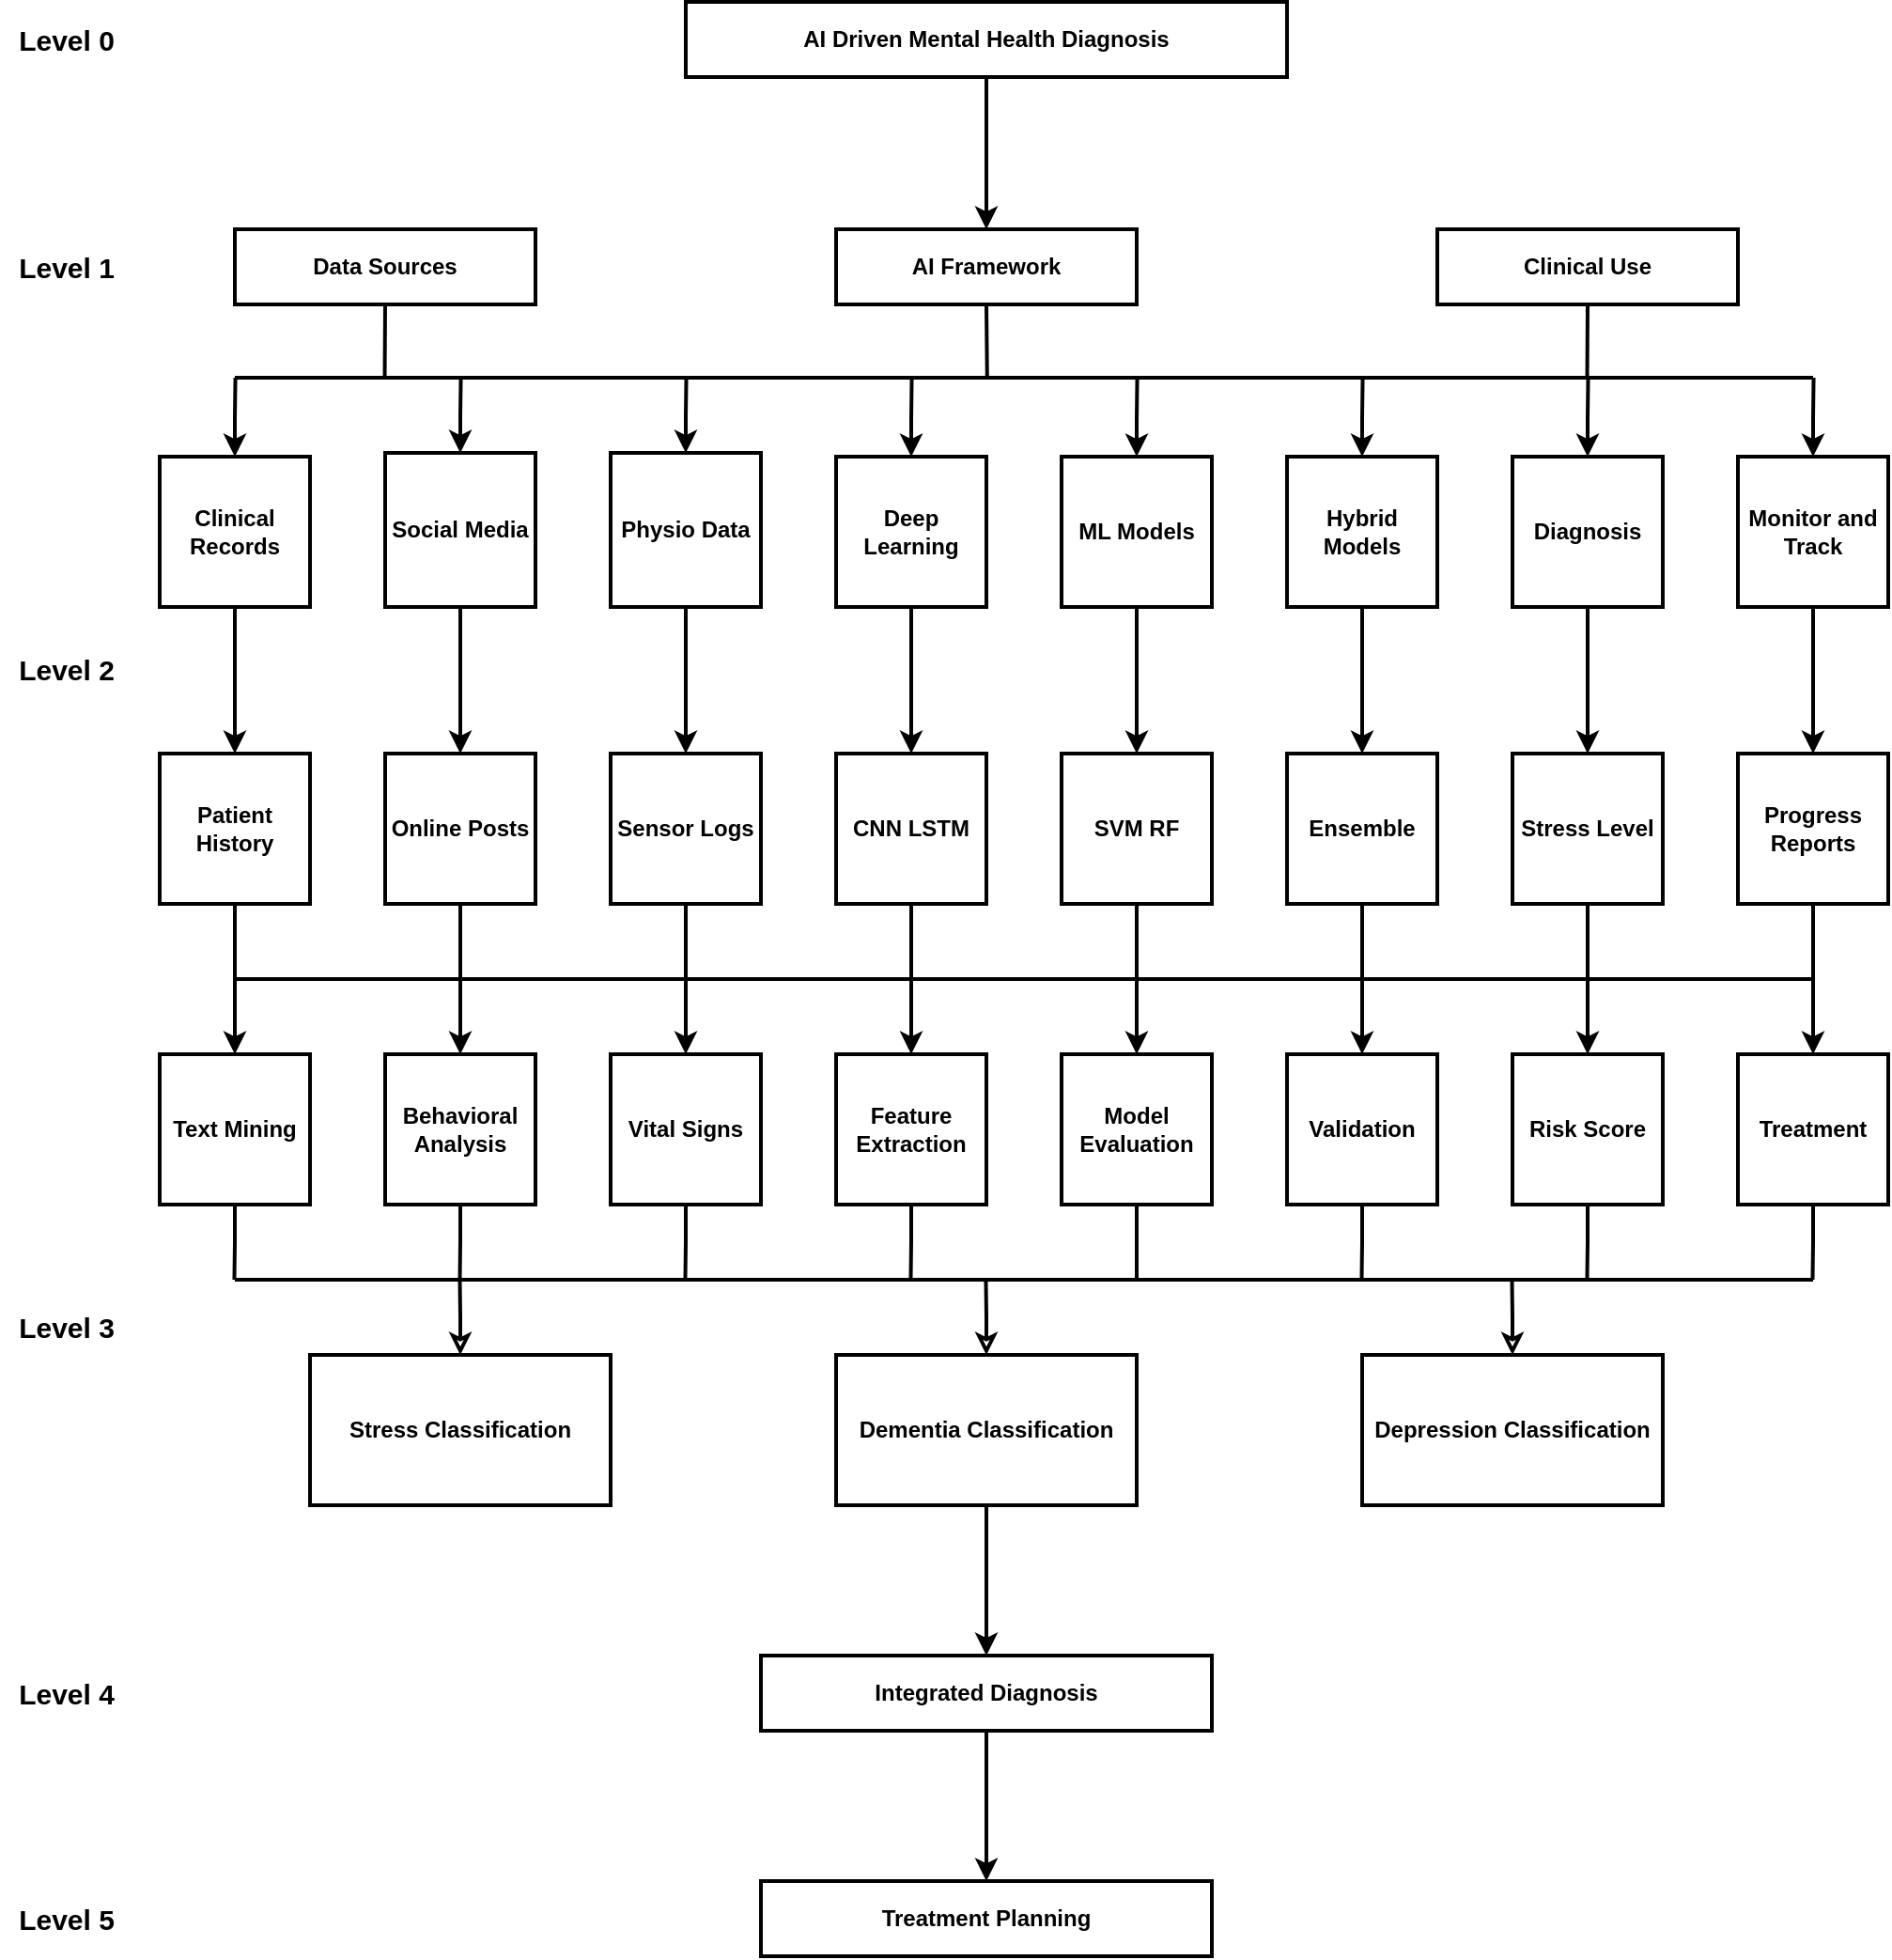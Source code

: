 <mxfile version="26.0.16">
  <diagram name="Page-1" id="wCJP9mL3nlP1UiXyXOGK">
    <mxGraphModel dx="2672" dy="965" grid="1" gridSize="10" guides="1" tooltips="1" connect="1" arrows="1" fold="1" page="1" pageScale="1" pageWidth="850" pageHeight="1100" math="0" shadow="0">
      <root>
        <mxCell id="0" />
        <mxCell id="1" parent="0" />
        <mxCell id="fVlxTWabOysDtFiflhQX-40" style="edgeStyle=orthogonalEdgeStyle;rounded=0;orthogonalLoop=1;jettySize=auto;html=1;exitX=0.5;exitY=1;exitDx=0;exitDy=0;entryX=0.5;entryY=0;entryDx=0;entryDy=0;strokeWidth=2;fontStyle=1" edge="1" parent="1" source="fVlxTWabOysDtFiflhQX-1" target="fVlxTWabOysDtFiflhQX-3">
          <mxGeometry relative="1" as="geometry" />
        </mxCell>
        <mxCell id="fVlxTWabOysDtFiflhQX-1" value="AI Driven Mental Health Diagnosis" style="rounded=0;whiteSpace=wrap;html=1;strokeWidth=2;fontStyle=1" vertex="1" parent="1">
          <mxGeometry x="360" y="80" width="320" height="40" as="geometry" />
        </mxCell>
        <mxCell id="fVlxTWabOysDtFiflhQX-51" style="edgeStyle=orthogonalEdgeStyle;rounded=0;orthogonalLoop=1;jettySize=auto;html=1;exitX=0.5;exitY=1;exitDx=0;exitDy=0;endArrow=none;startFill=0;strokeWidth=2;" edge="1" parent="1" source="fVlxTWabOysDtFiflhQX-2">
          <mxGeometry relative="1" as="geometry">
            <mxPoint x="199.769" y="280" as="targetPoint" />
          </mxGeometry>
        </mxCell>
        <mxCell id="fVlxTWabOysDtFiflhQX-2" value="Data Sources" style="whiteSpace=wrap;html=1;strokeWidth=2;fontStyle=1" vertex="1" parent="1">
          <mxGeometry x="120" y="201" width="160" height="40" as="geometry" />
        </mxCell>
        <mxCell id="fVlxTWabOysDtFiflhQX-46" style="edgeStyle=orthogonalEdgeStyle;rounded=0;orthogonalLoop=1;jettySize=auto;html=1;exitX=0.5;exitY=1;exitDx=0;exitDy=0;endArrow=none;startFill=0;strokeWidth=2;" edge="1" parent="1" source="fVlxTWabOysDtFiflhQX-3">
          <mxGeometry relative="1" as="geometry">
            <mxPoint x="520.4" y="280" as="targetPoint" />
          </mxGeometry>
        </mxCell>
        <mxCell id="fVlxTWabOysDtFiflhQX-3" value="AI Framework" style="whiteSpace=wrap;html=1;strokeWidth=2;fontStyle=1" vertex="1" parent="1">
          <mxGeometry x="440" y="201" width="160" height="40" as="geometry" />
        </mxCell>
        <mxCell id="fVlxTWabOysDtFiflhQX-52" style="edgeStyle=orthogonalEdgeStyle;rounded=0;orthogonalLoop=1;jettySize=auto;html=1;exitX=0.5;exitY=1;exitDx=0;exitDy=0;endArrow=none;startFill=0;strokeWidth=2;" edge="1" parent="1" source="fVlxTWabOysDtFiflhQX-4">
          <mxGeometry relative="1" as="geometry">
            <mxPoint x="839.769" y="280" as="targetPoint" />
          </mxGeometry>
        </mxCell>
        <mxCell id="fVlxTWabOysDtFiflhQX-4" value="Clinical Use" style="whiteSpace=wrap;html=1;strokeWidth=2;fontStyle=1" vertex="1" parent="1">
          <mxGeometry x="760" y="201" width="160" height="40" as="geometry" />
        </mxCell>
        <mxCell id="fVlxTWabOysDtFiflhQX-53" style="edgeStyle=orthogonalEdgeStyle;rounded=0;orthogonalLoop=1;jettySize=auto;html=1;exitX=0.5;exitY=1;exitDx=0;exitDy=0;entryX=0.5;entryY=0;entryDx=0;entryDy=0;strokeWidth=2;" edge="1" parent="1" source="fVlxTWabOysDtFiflhQX-5" target="fVlxTWabOysDtFiflhQX-13">
          <mxGeometry relative="1" as="geometry" />
        </mxCell>
        <mxCell id="fVlxTWabOysDtFiflhQX-78" style="edgeStyle=orthogonalEdgeStyle;rounded=0;orthogonalLoop=1;jettySize=auto;html=1;exitX=0.5;exitY=0;exitDx=0;exitDy=0;startArrow=classic;startFill=1;endArrow=none;strokeWidth=2;" edge="1" parent="1" source="fVlxTWabOysDtFiflhQX-5">
          <mxGeometry relative="1" as="geometry">
            <mxPoint x="120.273" y="280" as="targetPoint" />
          </mxGeometry>
        </mxCell>
        <mxCell id="fVlxTWabOysDtFiflhQX-5" value="Clinical Records" style="whiteSpace=wrap;html=1;strokeWidth=2;fontStyle=1" vertex="1" parent="1">
          <mxGeometry x="80" y="322" width="80" height="80" as="geometry" />
        </mxCell>
        <mxCell id="fVlxTWabOysDtFiflhQX-54" style="edgeStyle=orthogonalEdgeStyle;rounded=0;orthogonalLoop=1;jettySize=auto;html=1;exitX=0.5;exitY=1;exitDx=0;exitDy=0;entryX=0.5;entryY=0;entryDx=0;entryDy=0;strokeWidth=2;" edge="1" parent="1" source="fVlxTWabOysDtFiflhQX-6" target="fVlxTWabOysDtFiflhQX-14">
          <mxGeometry relative="1" as="geometry" />
        </mxCell>
        <mxCell id="fVlxTWabOysDtFiflhQX-79" style="edgeStyle=orthogonalEdgeStyle;rounded=0;orthogonalLoop=1;jettySize=auto;html=1;exitX=0.5;exitY=0;exitDx=0;exitDy=0;startArrow=classic;startFill=1;endArrow=none;strokeWidth=2;" edge="1" parent="1" source="fVlxTWabOysDtFiflhQX-6">
          <mxGeometry relative="1" as="geometry">
            <mxPoint x="240.273" y="280" as="targetPoint" />
          </mxGeometry>
        </mxCell>
        <mxCell id="fVlxTWabOysDtFiflhQX-6" value="Social Media" style="whiteSpace=wrap;html=1;strokeWidth=2;fontStyle=1" vertex="1" parent="1">
          <mxGeometry x="200" y="320" width="80" height="82" as="geometry" />
        </mxCell>
        <mxCell id="fVlxTWabOysDtFiflhQX-55" style="edgeStyle=orthogonalEdgeStyle;rounded=0;orthogonalLoop=1;jettySize=auto;html=1;exitX=0.5;exitY=1;exitDx=0;exitDy=0;entryX=0.5;entryY=0;entryDx=0;entryDy=0;strokeWidth=2;" edge="1" parent="1" source="fVlxTWabOysDtFiflhQX-7" target="fVlxTWabOysDtFiflhQX-15">
          <mxGeometry relative="1" as="geometry" />
        </mxCell>
        <mxCell id="fVlxTWabOysDtFiflhQX-80" style="edgeStyle=orthogonalEdgeStyle;rounded=0;orthogonalLoop=1;jettySize=auto;html=1;exitX=0.5;exitY=0;exitDx=0;exitDy=0;startArrow=classic;startFill=1;endArrow=none;strokeWidth=2;" edge="1" parent="1" source="fVlxTWabOysDtFiflhQX-7">
          <mxGeometry relative="1" as="geometry">
            <mxPoint x="360.273" y="280" as="targetPoint" />
          </mxGeometry>
        </mxCell>
        <mxCell id="fVlxTWabOysDtFiflhQX-7" value="Physio Data" style="whiteSpace=wrap;html=1;strokeWidth=2;fontStyle=1" vertex="1" parent="1">
          <mxGeometry x="320" y="320" width="80" height="82" as="geometry" />
        </mxCell>
        <mxCell id="fVlxTWabOysDtFiflhQX-56" style="edgeStyle=orthogonalEdgeStyle;rounded=0;orthogonalLoop=1;jettySize=auto;html=1;exitX=0.5;exitY=1;exitDx=0;exitDy=0;entryX=0.5;entryY=0;entryDx=0;entryDy=0;strokeWidth=2;" edge="1" parent="1" source="fVlxTWabOysDtFiflhQX-8" target="fVlxTWabOysDtFiflhQX-16">
          <mxGeometry relative="1" as="geometry" />
        </mxCell>
        <mxCell id="fVlxTWabOysDtFiflhQX-81" style="edgeStyle=orthogonalEdgeStyle;rounded=0;orthogonalLoop=1;jettySize=auto;html=1;exitX=0.5;exitY=0;exitDx=0;exitDy=0;startArrow=classic;startFill=1;endArrow=none;strokeWidth=2;" edge="1" parent="1" source="fVlxTWabOysDtFiflhQX-8">
          <mxGeometry relative="1" as="geometry">
            <mxPoint x="480.273" y="280" as="targetPoint" />
          </mxGeometry>
        </mxCell>
        <mxCell id="fVlxTWabOysDtFiflhQX-8" value="Deep Learning" style="whiteSpace=wrap;html=1;strokeWidth=2;fontStyle=1" vertex="1" parent="1">
          <mxGeometry x="440" y="322" width="80" height="80" as="geometry" />
        </mxCell>
        <mxCell id="fVlxTWabOysDtFiflhQX-57" style="edgeStyle=orthogonalEdgeStyle;rounded=0;orthogonalLoop=1;jettySize=auto;html=1;exitX=0.5;exitY=1;exitDx=0;exitDy=0;entryX=0.5;entryY=0;entryDx=0;entryDy=0;strokeWidth=2;" edge="1" parent="1" source="fVlxTWabOysDtFiflhQX-9" target="fVlxTWabOysDtFiflhQX-17">
          <mxGeometry relative="1" as="geometry" />
        </mxCell>
        <mxCell id="fVlxTWabOysDtFiflhQX-82" style="edgeStyle=orthogonalEdgeStyle;rounded=0;orthogonalLoop=1;jettySize=auto;html=1;exitX=0.5;exitY=0;exitDx=0;exitDy=0;startArrow=classic;startFill=1;endArrow=none;strokeWidth=2;" edge="1" parent="1" source="fVlxTWabOysDtFiflhQX-9">
          <mxGeometry relative="1" as="geometry">
            <mxPoint x="600.273" y="280" as="targetPoint" />
          </mxGeometry>
        </mxCell>
        <mxCell id="fVlxTWabOysDtFiflhQX-9" value="ML Models" style="whiteSpace=wrap;html=1;strokeWidth=2;fontStyle=1" vertex="1" parent="1">
          <mxGeometry x="560" y="322" width="80" height="80" as="geometry" />
        </mxCell>
        <mxCell id="fVlxTWabOysDtFiflhQX-58" style="edgeStyle=orthogonalEdgeStyle;rounded=0;orthogonalLoop=1;jettySize=auto;html=1;exitX=0.5;exitY=1;exitDx=0;exitDy=0;entryX=0.5;entryY=0;entryDx=0;entryDy=0;strokeWidth=2;" edge="1" parent="1" source="fVlxTWabOysDtFiflhQX-10" target="fVlxTWabOysDtFiflhQX-18">
          <mxGeometry relative="1" as="geometry" />
        </mxCell>
        <mxCell id="fVlxTWabOysDtFiflhQX-83" style="edgeStyle=orthogonalEdgeStyle;rounded=0;orthogonalLoop=1;jettySize=auto;html=1;exitX=0.5;exitY=0;exitDx=0;exitDy=0;startArrow=classic;startFill=1;endArrow=none;strokeWidth=2;" edge="1" parent="1" source="fVlxTWabOysDtFiflhQX-10">
          <mxGeometry relative="1" as="geometry">
            <mxPoint x="720.273" y="280" as="targetPoint" />
          </mxGeometry>
        </mxCell>
        <mxCell id="fVlxTWabOysDtFiflhQX-10" value="Hybrid Models" style="whiteSpace=wrap;html=1;strokeWidth=2;fontStyle=1" vertex="1" parent="1">
          <mxGeometry x="680" y="322" width="80" height="80" as="geometry" />
        </mxCell>
        <mxCell id="fVlxTWabOysDtFiflhQX-59" style="edgeStyle=orthogonalEdgeStyle;rounded=0;orthogonalLoop=1;jettySize=auto;html=1;exitX=0.5;exitY=1;exitDx=0;exitDy=0;entryX=0.5;entryY=0;entryDx=0;entryDy=0;strokeWidth=2;" edge="1" parent="1" source="fVlxTWabOysDtFiflhQX-11" target="fVlxTWabOysDtFiflhQX-19">
          <mxGeometry relative="1" as="geometry" />
        </mxCell>
        <mxCell id="fVlxTWabOysDtFiflhQX-84" style="edgeStyle=orthogonalEdgeStyle;rounded=0;orthogonalLoop=1;jettySize=auto;html=1;exitX=0.5;exitY=0;exitDx=0;exitDy=0;startArrow=classic;startFill=1;endArrow=none;strokeWidth=2;" edge="1" parent="1" source="fVlxTWabOysDtFiflhQX-11">
          <mxGeometry relative="1" as="geometry">
            <mxPoint x="840.273" y="280" as="targetPoint" />
          </mxGeometry>
        </mxCell>
        <mxCell id="fVlxTWabOysDtFiflhQX-11" value="Diagnosis" style="whiteSpace=wrap;html=1;strokeWidth=2;fontStyle=1" vertex="1" parent="1">
          <mxGeometry x="800" y="322" width="80" height="80" as="geometry" />
        </mxCell>
        <mxCell id="fVlxTWabOysDtFiflhQX-60" style="edgeStyle=orthogonalEdgeStyle;rounded=0;orthogonalLoop=1;jettySize=auto;html=1;exitX=0.5;exitY=1;exitDx=0;exitDy=0;entryX=0.5;entryY=0;entryDx=0;entryDy=0;strokeWidth=2;" edge="1" parent="1" source="fVlxTWabOysDtFiflhQX-12" target="fVlxTWabOysDtFiflhQX-20">
          <mxGeometry relative="1" as="geometry" />
        </mxCell>
        <mxCell id="fVlxTWabOysDtFiflhQX-85" style="edgeStyle=orthogonalEdgeStyle;rounded=0;orthogonalLoop=1;jettySize=auto;html=1;exitX=0.5;exitY=0;exitDx=0;exitDy=0;startArrow=classic;startFill=1;endArrow=none;strokeWidth=2;" edge="1" parent="1" source="fVlxTWabOysDtFiflhQX-12">
          <mxGeometry relative="1" as="geometry">
            <mxPoint x="960.273" y="280" as="targetPoint" />
          </mxGeometry>
        </mxCell>
        <mxCell id="fVlxTWabOysDtFiflhQX-12" value="Monitor and Track" style="whiteSpace=wrap;html=1;strokeWidth=2;fontStyle=1" vertex="1" parent="1">
          <mxGeometry x="920" y="322" width="80" height="80" as="geometry" />
        </mxCell>
        <mxCell id="fVlxTWabOysDtFiflhQX-61" style="edgeStyle=orthogonalEdgeStyle;rounded=0;orthogonalLoop=1;jettySize=auto;html=1;exitX=0.5;exitY=1;exitDx=0;exitDy=0;entryX=0.5;entryY=0;entryDx=0;entryDy=0;strokeWidth=2;" edge="1" parent="1" source="fVlxTWabOysDtFiflhQX-13" target="fVlxTWabOysDtFiflhQX-21">
          <mxGeometry relative="1" as="geometry" />
        </mxCell>
        <mxCell id="fVlxTWabOysDtFiflhQX-13" value="Patient History" style="whiteSpace=wrap;html=1;strokeWidth=2;fontStyle=1" vertex="1" parent="1">
          <mxGeometry x="80" y="480" width="80" height="80" as="geometry" />
        </mxCell>
        <mxCell id="fVlxTWabOysDtFiflhQX-62" style="edgeStyle=orthogonalEdgeStyle;rounded=0;orthogonalLoop=1;jettySize=auto;html=1;exitX=0.5;exitY=1;exitDx=0;exitDy=0;entryX=0.5;entryY=0;entryDx=0;entryDy=0;strokeWidth=2;" edge="1" parent="1" source="fVlxTWabOysDtFiflhQX-14" target="fVlxTWabOysDtFiflhQX-22">
          <mxGeometry relative="1" as="geometry" />
        </mxCell>
        <mxCell id="fVlxTWabOysDtFiflhQX-14" value="Online Posts" style="whiteSpace=wrap;html=1;strokeWidth=2;fontStyle=1" vertex="1" parent="1">
          <mxGeometry x="200" y="480" width="80" height="80" as="geometry" />
        </mxCell>
        <mxCell id="fVlxTWabOysDtFiflhQX-63" style="edgeStyle=orthogonalEdgeStyle;rounded=0;orthogonalLoop=1;jettySize=auto;html=1;exitX=0.5;exitY=1;exitDx=0;exitDy=0;entryX=0.5;entryY=0;entryDx=0;entryDy=0;strokeWidth=2;" edge="1" parent="1" source="fVlxTWabOysDtFiflhQX-15" target="fVlxTWabOysDtFiflhQX-23">
          <mxGeometry relative="1" as="geometry" />
        </mxCell>
        <mxCell id="fVlxTWabOysDtFiflhQX-15" value="Sensor Logs" style="whiteSpace=wrap;html=1;strokeWidth=2;fontStyle=1" vertex="1" parent="1">
          <mxGeometry x="320" y="480" width="80" height="80" as="geometry" />
        </mxCell>
        <mxCell id="fVlxTWabOysDtFiflhQX-64" style="edgeStyle=orthogonalEdgeStyle;rounded=0;orthogonalLoop=1;jettySize=auto;html=1;exitX=0.5;exitY=1;exitDx=0;exitDy=0;entryX=0.5;entryY=0;entryDx=0;entryDy=0;strokeWidth=2;" edge="1" parent="1" source="fVlxTWabOysDtFiflhQX-16" target="fVlxTWabOysDtFiflhQX-24">
          <mxGeometry relative="1" as="geometry" />
        </mxCell>
        <mxCell id="fVlxTWabOysDtFiflhQX-16" value="CNN LSTM" style="whiteSpace=wrap;html=1;strokeWidth=2;fontStyle=1" vertex="1" parent="1">
          <mxGeometry x="440" y="480" width="80" height="80" as="geometry" />
        </mxCell>
        <mxCell id="fVlxTWabOysDtFiflhQX-65" style="edgeStyle=orthogonalEdgeStyle;rounded=0;orthogonalLoop=1;jettySize=auto;html=1;exitX=0.5;exitY=1;exitDx=0;exitDy=0;entryX=0.5;entryY=0;entryDx=0;entryDy=0;strokeWidth=2;" edge="1" parent="1" source="fVlxTWabOysDtFiflhQX-17" target="fVlxTWabOysDtFiflhQX-25">
          <mxGeometry relative="1" as="geometry" />
        </mxCell>
        <mxCell id="fVlxTWabOysDtFiflhQX-17" value="SVM RF" style="whiteSpace=wrap;html=1;strokeWidth=2;fontStyle=1" vertex="1" parent="1">
          <mxGeometry x="560" y="480" width="80" height="80" as="geometry" />
        </mxCell>
        <mxCell id="fVlxTWabOysDtFiflhQX-66" style="edgeStyle=orthogonalEdgeStyle;rounded=0;orthogonalLoop=1;jettySize=auto;html=1;exitX=0.5;exitY=1;exitDx=0;exitDy=0;entryX=0.5;entryY=0;entryDx=0;entryDy=0;strokeWidth=2;" edge="1" parent="1" source="fVlxTWabOysDtFiflhQX-18" target="fVlxTWabOysDtFiflhQX-45">
          <mxGeometry relative="1" as="geometry" />
        </mxCell>
        <mxCell id="fVlxTWabOysDtFiflhQX-18" value="Ensemble" style="whiteSpace=wrap;html=1;strokeWidth=2;fontStyle=1" vertex="1" parent="1">
          <mxGeometry x="680" y="480" width="80" height="80" as="geometry" />
        </mxCell>
        <mxCell id="fVlxTWabOysDtFiflhQX-67" style="edgeStyle=orthogonalEdgeStyle;rounded=0;orthogonalLoop=1;jettySize=auto;html=1;exitX=0.5;exitY=1;exitDx=0;exitDy=0;entryX=0.5;entryY=0;entryDx=0;entryDy=0;strokeWidth=2;" edge="1" parent="1" source="fVlxTWabOysDtFiflhQX-19" target="fVlxTWabOysDtFiflhQX-26">
          <mxGeometry relative="1" as="geometry" />
        </mxCell>
        <mxCell id="fVlxTWabOysDtFiflhQX-19" value="Stress Level" style="whiteSpace=wrap;html=1;strokeWidth=2;fontStyle=1" vertex="1" parent="1">
          <mxGeometry x="800" y="480" width="80" height="80" as="geometry" />
        </mxCell>
        <mxCell id="fVlxTWabOysDtFiflhQX-68" style="edgeStyle=orthogonalEdgeStyle;rounded=0;orthogonalLoop=1;jettySize=auto;html=1;exitX=0.5;exitY=1;exitDx=0;exitDy=0;entryX=0.5;entryY=0;entryDx=0;entryDy=0;strokeWidth=2;" edge="1" parent="1" source="fVlxTWabOysDtFiflhQX-20" target="fVlxTWabOysDtFiflhQX-27">
          <mxGeometry relative="1" as="geometry" />
        </mxCell>
        <mxCell id="fVlxTWabOysDtFiflhQX-20" value="Progress Reports" style="whiteSpace=wrap;html=1;strokeWidth=2;fontStyle=1" vertex="1" parent="1">
          <mxGeometry x="920" y="480" width="80" height="80" as="geometry" />
        </mxCell>
        <mxCell id="fVlxTWabOysDtFiflhQX-69" style="edgeStyle=orthogonalEdgeStyle;rounded=0;orthogonalLoop=1;jettySize=auto;html=1;exitX=0.5;exitY=1;exitDx=0;exitDy=0;endArrow=none;startFill=0;strokeWidth=2;" edge="1" parent="1" source="fVlxTWabOysDtFiflhQX-21">
          <mxGeometry relative="1" as="geometry">
            <mxPoint x="119.737" y="760" as="targetPoint" />
          </mxGeometry>
        </mxCell>
        <mxCell id="fVlxTWabOysDtFiflhQX-21" value="Text Mining" style="whiteSpace=wrap;html=1;strokeWidth=2;fontStyle=1" vertex="1" parent="1">
          <mxGeometry x="80" y="640" width="80" height="80" as="geometry" />
        </mxCell>
        <mxCell id="fVlxTWabOysDtFiflhQX-70" style="edgeStyle=orthogonalEdgeStyle;rounded=0;orthogonalLoop=1;jettySize=auto;html=1;exitX=0.5;exitY=1;exitDx=0;exitDy=0;endArrow=none;startFill=0;strokeWidth=2;" edge="1" parent="1" source="fVlxTWabOysDtFiflhQX-22">
          <mxGeometry relative="1" as="geometry">
            <mxPoint x="239.737" y="760" as="targetPoint" />
          </mxGeometry>
        </mxCell>
        <mxCell id="fVlxTWabOysDtFiflhQX-22" value="Behavioral Analysis" style="whiteSpace=wrap;html=1;strokeWidth=2;fontStyle=1" vertex="1" parent="1">
          <mxGeometry x="200" y="640" width="80" height="80" as="geometry" />
        </mxCell>
        <mxCell id="fVlxTWabOysDtFiflhQX-71" style="edgeStyle=orthogonalEdgeStyle;rounded=0;orthogonalLoop=1;jettySize=auto;html=1;exitX=0.5;exitY=1;exitDx=0;exitDy=0;endArrow=none;startFill=0;strokeWidth=2;" edge="1" parent="1" source="fVlxTWabOysDtFiflhQX-23">
          <mxGeometry relative="1" as="geometry">
            <mxPoint x="359.737" y="760" as="targetPoint" />
          </mxGeometry>
        </mxCell>
        <mxCell id="fVlxTWabOysDtFiflhQX-23" value="Vital Signs" style="whiteSpace=wrap;html=1;strokeWidth=2;fontStyle=1" vertex="1" parent="1">
          <mxGeometry x="320" y="640" width="80" height="80" as="geometry" />
        </mxCell>
        <mxCell id="fVlxTWabOysDtFiflhQX-72" style="edgeStyle=orthogonalEdgeStyle;rounded=0;orthogonalLoop=1;jettySize=auto;html=1;exitX=0.5;exitY=1;exitDx=0;exitDy=0;endArrow=none;startFill=0;strokeWidth=2;" edge="1" parent="1" source="fVlxTWabOysDtFiflhQX-24">
          <mxGeometry relative="1" as="geometry">
            <mxPoint x="479.737" y="760" as="targetPoint" />
          </mxGeometry>
        </mxCell>
        <mxCell id="fVlxTWabOysDtFiflhQX-24" value="Feature Extraction" style="whiteSpace=wrap;html=1;strokeWidth=2;fontStyle=1" vertex="1" parent="1">
          <mxGeometry x="440" y="640" width="80" height="80" as="geometry" />
        </mxCell>
        <mxCell id="fVlxTWabOysDtFiflhQX-73" style="edgeStyle=orthogonalEdgeStyle;rounded=0;orthogonalLoop=1;jettySize=auto;html=1;exitX=0.5;exitY=1;exitDx=0;exitDy=0;endArrow=none;startFill=0;strokeWidth=2;" edge="1" parent="1" source="fVlxTWabOysDtFiflhQX-25">
          <mxGeometry relative="1" as="geometry">
            <mxPoint x="600" y="760" as="targetPoint" />
          </mxGeometry>
        </mxCell>
        <mxCell id="fVlxTWabOysDtFiflhQX-25" value="Model Evaluation" style="whiteSpace=wrap;html=1;strokeWidth=2;fontStyle=1" vertex="1" parent="1">
          <mxGeometry x="560" y="640" width="80" height="80" as="geometry" />
        </mxCell>
        <mxCell id="fVlxTWabOysDtFiflhQX-75" style="edgeStyle=orthogonalEdgeStyle;rounded=0;orthogonalLoop=1;jettySize=auto;html=1;exitX=0.5;exitY=1;exitDx=0;exitDy=0;endArrow=none;startFill=0;strokeWidth=2;" edge="1" parent="1" source="fVlxTWabOysDtFiflhQX-26">
          <mxGeometry relative="1" as="geometry">
            <mxPoint x="839.737" y="760" as="targetPoint" />
          </mxGeometry>
        </mxCell>
        <mxCell id="fVlxTWabOysDtFiflhQX-26" value="Risk Score" style="whiteSpace=wrap;html=1;strokeWidth=2;fontStyle=1" vertex="1" parent="1">
          <mxGeometry x="800" y="640" width="80" height="80" as="geometry" />
        </mxCell>
        <mxCell id="fVlxTWabOysDtFiflhQX-76" style="edgeStyle=orthogonalEdgeStyle;rounded=0;orthogonalLoop=1;jettySize=auto;html=1;exitX=0.5;exitY=1;exitDx=0;exitDy=0;endArrow=none;startFill=0;strokeWidth=2;" edge="1" parent="1" source="fVlxTWabOysDtFiflhQX-27">
          <mxGeometry relative="1" as="geometry">
            <mxPoint x="959.737" y="760" as="targetPoint" />
          </mxGeometry>
        </mxCell>
        <mxCell id="fVlxTWabOysDtFiflhQX-27" value="Treatment" style="whiteSpace=wrap;html=1;strokeWidth=2;fontStyle=1" vertex="1" parent="1">
          <mxGeometry x="920" y="640" width="80" height="80" as="geometry" />
        </mxCell>
        <mxCell id="fVlxTWabOysDtFiflhQX-88" style="edgeStyle=orthogonalEdgeStyle;rounded=0;orthogonalLoop=1;jettySize=auto;html=1;exitX=0.5;exitY=0;exitDx=0;exitDy=0;startArrow=classic;startFill=0;endArrow=none;strokeWidth=2;" edge="1" parent="1" source="fVlxTWabOysDtFiflhQX-28">
          <mxGeometry relative="1" as="geometry">
            <mxPoint x="239.737" y="760" as="targetPoint" />
          </mxGeometry>
        </mxCell>
        <mxCell id="fVlxTWabOysDtFiflhQX-28" value="Stress Classification" style="whiteSpace=wrap;html=1;strokeWidth=2;fontStyle=1" vertex="1" parent="1">
          <mxGeometry x="160" y="800" width="160" height="80" as="geometry" />
        </mxCell>
        <mxCell id="fVlxTWabOysDtFiflhQX-89" style="edgeStyle=orthogonalEdgeStyle;rounded=0;orthogonalLoop=1;jettySize=auto;html=1;exitX=0.5;exitY=0;exitDx=0;exitDy=0;startArrow=classic;startFill=0;endArrow=none;strokeWidth=2;" edge="1" parent="1" source="fVlxTWabOysDtFiflhQX-29">
          <mxGeometry relative="1" as="geometry">
            <mxPoint x="519.737" y="760" as="targetPoint" />
          </mxGeometry>
        </mxCell>
        <mxCell id="fVlxTWabOysDtFiflhQX-91" style="edgeStyle=orthogonalEdgeStyle;rounded=0;orthogonalLoop=1;jettySize=auto;html=1;exitX=0.5;exitY=1;exitDx=0;exitDy=0;entryX=0.5;entryY=0;entryDx=0;entryDy=0;strokeWidth=2;" edge="1" parent="1" source="fVlxTWabOysDtFiflhQX-29" target="fVlxTWabOysDtFiflhQX-31">
          <mxGeometry relative="1" as="geometry" />
        </mxCell>
        <mxCell id="fVlxTWabOysDtFiflhQX-29" value="Dementia Classification" style="whiteSpace=wrap;html=1;strokeWidth=2;fontStyle=1" vertex="1" parent="1">
          <mxGeometry x="440" y="800" width="160" height="80" as="geometry" />
        </mxCell>
        <mxCell id="fVlxTWabOysDtFiflhQX-90" style="edgeStyle=orthogonalEdgeStyle;rounded=0;orthogonalLoop=1;jettySize=auto;html=1;exitX=0.5;exitY=0;exitDx=0;exitDy=0;startArrow=classic;startFill=0;endArrow=none;strokeWidth=2;" edge="1" parent="1" source="fVlxTWabOysDtFiflhQX-30">
          <mxGeometry relative="1" as="geometry">
            <mxPoint x="799.737" y="760" as="targetPoint" />
          </mxGeometry>
        </mxCell>
        <mxCell id="fVlxTWabOysDtFiflhQX-30" value="Depression Classification" style="whiteSpace=wrap;html=1;strokeWidth=2;fontStyle=1" vertex="1" parent="1">
          <mxGeometry x="720" y="800" width="160" height="80" as="geometry" />
        </mxCell>
        <mxCell id="fVlxTWabOysDtFiflhQX-92" style="edgeStyle=orthogonalEdgeStyle;rounded=0;orthogonalLoop=1;jettySize=auto;html=1;exitX=0.5;exitY=1;exitDx=0;exitDy=0;strokeWidth=2;" edge="1" parent="1" source="fVlxTWabOysDtFiflhQX-31" target="fVlxTWabOysDtFiflhQX-32">
          <mxGeometry relative="1" as="geometry" />
        </mxCell>
        <mxCell id="fVlxTWabOysDtFiflhQX-31" value="Integrated Diagnosis" style="whiteSpace=wrap;html=1;strokeWidth=2;fontStyle=1" vertex="1" parent="1">
          <mxGeometry x="400" y="960" width="240" height="40" as="geometry" />
        </mxCell>
        <mxCell id="fVlxTWabOysDtFiflhQX-32" value="Treatment Planning" style="whiteSpace=wrap;html=1;strokeWidth=2;fontStyle=1" vertex="1" parent="1">
          <mxGeometry x="400" y="1080" width="240" height="40" as="geometry" />
        </mxCell>
        <mxCell id="fVlxTWabOysDtFiflhQX-33" value="Level 2" style="text;html=1;align=center;verticalAlign=middle;resizable=0;points=[];autosize=1;strokeColor=none;fillColor=none;strokeWidth=2;fontStyle=1;fontSize=15;" vertex="1" parent="1">
          <mxGeometry x="-5" y="420" width="70" height="30" as="geometry" />
        </mxCell>
        <mxCell id="fVlxTWabOysDtFiflhQX-34" value="Level 1" style="text;html=1;align=center;verticalAlign=middle;resizable=0;points=[];autosize=1;strokeColor=none;fillColor=none;strokeWidth=2;fontStyle=1;fontSize=15;" vertex="1" parent="1">
          <mxGeometry x="-5" y="206" width="70" height="30" as="geometry" />
        </mxCell>
        <mxCell id="fVlxTWabOysDtFiflhQX-35" value="Level 0" style="text;html=1;align=center;verticalAlign=middle;resizable=0;points=[];autosize=1;strokeColor=none;fillColor=none;strokeWidth=2;fontStyle=1;fontSize=15;" vertex="1" parent="1">
          <mxGeometry x="-5" y="85" width="70" height="30" as="geometry" />
        </mxCell>
        <mxCell id="fVlxTWabOysDtFiflhQX-36" value="Level 3" style="text;html=1;align=center;verticalAlign=middle;resizable=0;points=[];autosize=1;strokeColor=none;fillColor=none;strokeWidth=2;fontStyle=1;fontSize=15;" vertex="1" parent="1">
          <mxGeometry x="-5" y="770" width="70" height="30" as="geometry" />
        </mxCell>
        <mxCell id="fVlxTWabOysDtFiflhQX-37" value="Level 4" style="text;html=1;align=center;verticalAlign=middle;resizable=0;points=[];autosize=1;strokeColor=none;fillColor=none;strokeWidth=2;fontStyle=1;fontSize=15;" vertex="1" parent="1">
          <mxGeometry x="-5" y="965" width="70" height="30" as="geometry" />
        </mxCell>
        <mxCell id="fVlxTWabOysDtFiflhQX-38" value="Level 5" style="text;html=1;align=center;verticalAlign=middle;resizable=0;points=[];autosize=1;strokeColor=none;fillColor=none;strokeWidth=2;fontStyle=1;fontSize=15;" vertex="1" parent="1">
          <mxGeometry x="-5" y="1085" width="70" height="30" as="geometry" />
        </mxCell>
        <mxCell id="fVlxTWabOysDtFiflhQX-74" style="edgeStyle=orthogonalEdgeStyle;rounded=0;orthogonalLoop=1;jettySize=auto;html=1;exitX=0.5;exitY=1;exitDx=0;exitDy=0;endArrow=none;startFill=0;strokeWidth=2;" edge="1" parent="1" source="fVlxTWabOysDtFiflhQX-45">
          <mxGeometry relative="1" as="geometry">
            <mxPoint x="719.737" y="760" as="targetPoint" />
          </mxGeometry>
        </mxCell>
        <mxCell id="fVlxTWabOysDtFiflhQX-45" value="Validation" style="whiteSpace=wrap;html=1;strokeWidth=2;fontStyle=1" vertex="1" parent="1">
          <mxGeometry x="680" y="640" width="80" height="80" as="geometry" />
        </mxCell>
        <mxCell id="fVlxTWabOysDtFiflhQX-77" value="" style="endArrow=none;html=1;rounded=0;startArrow=none;startFill=0;strokeWidth=2;" edge="1" parent="1">
          <mxGeometry width="50" height="50" relative="1" as="geometry">
            <mxPoint x="120" y="280" as="sourcePoint" />
            <mxPoint x="960" y="280" as="targetPoint" />
          </mxGeometry>
        </mxCell>
        <mxCell id="fVlxTWabOysDtFiflhQX-86" value="" style="endArrow=none;html=1;rounded=0;strokeWidth=2;" edge="1" parent="1">
          <mxGeometry width="50" height="50" relative="1" as="geometry">
            <mxPoint x="960" y="600" as="sourcePoint" />
            <mxPoint x="120" y="600" as="targetPoint" />
          </mxGeometry>
        </mxCell>
        <mxCell id="fVlxTWabOysDtFiflhQX-87" value="" style="endArrow=none;html=1;rounded=0;strokeWidth=2;" edge="1" parent="1">
          <mxGeometry width="50" height="50" relative="1" as="geometry">
            <mxPoint x="960" y="760" as="sourcePoint" />
            <mxPoint x="120" y="760" as="targetPoint" />
          </mxGeometry>
        </mxCell>
      </root>
    </mxGraphModel>
  </diagram>
</mxfile>

